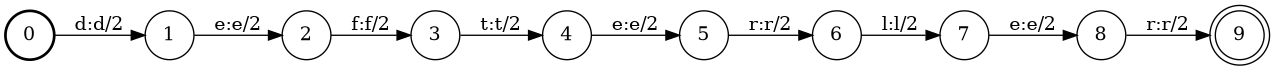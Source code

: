 digraph FST {
rankdir = LR;
size = "8.5,11";
label = "";
center = 1;
orientation = Portrait;
ranksep = "0.4";
nodesep = "0.25";
0 [label = "0", shape = circle, style = bold, fontsize = 14]
	0 -> 1 [label = "d:d/2", fontsize = 14];
1 [label = "1", shape = circle, style = solid, fontsize = 14]
	1 -> 2 [label = "e:e/2", fontsize = 14];
2 [label = "2", shape = circle, style = solid, fontsize = 14]
	2 -> 3 [label = "f:f/2", fontsize = 14];
3 [label = "3", shape = circle, style = solid, fontsize = 14]
	3 -> 4 [label = "t:t/2", fontsize = 14];
4 [label = "4", shape = circle, style = solid, fontsize = 14]
	4 -> 5 [label = "e:e/2", fontsize = 14];
5 [label = "5", shape = circle, style = solid, fontsize = 14]
	5 -> 6 [label = "r:r/2", fontsize = 14];
6 [label = "6", shape = circle, style = solid, fontsize = 14]
	6 -> 7 [label = "l:l/2", fontsize = 14];
7 [label = "7", shape = circle, style = solid, fontsize = 14]
	7 -> 8 [label = "e:e/2", fontsize = 14];
8 [label = "8", shape = circle, style = solid, fontsize = 14]
	8 -> 9 [label = "r:r/2", fontsize = 14];
9 [label = "9", shape = doublecircle, style = solid, fontsize = 14]
}
